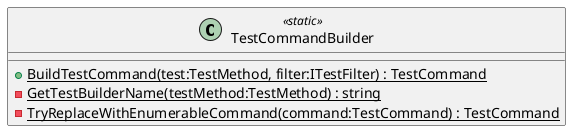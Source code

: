 @startuml
class TestCommandBuilder <<static>> {
    + {static} BuildTestCommand(test:TestMethod, filter:ITestFilter) : TestCommand
    - {static} GetTestBuilderName(testMethod:TestMethod) : string
    - {static} TryReplaceWithEnumerableCommand(command:TestCommand) : TestCommand
}
@enduml
